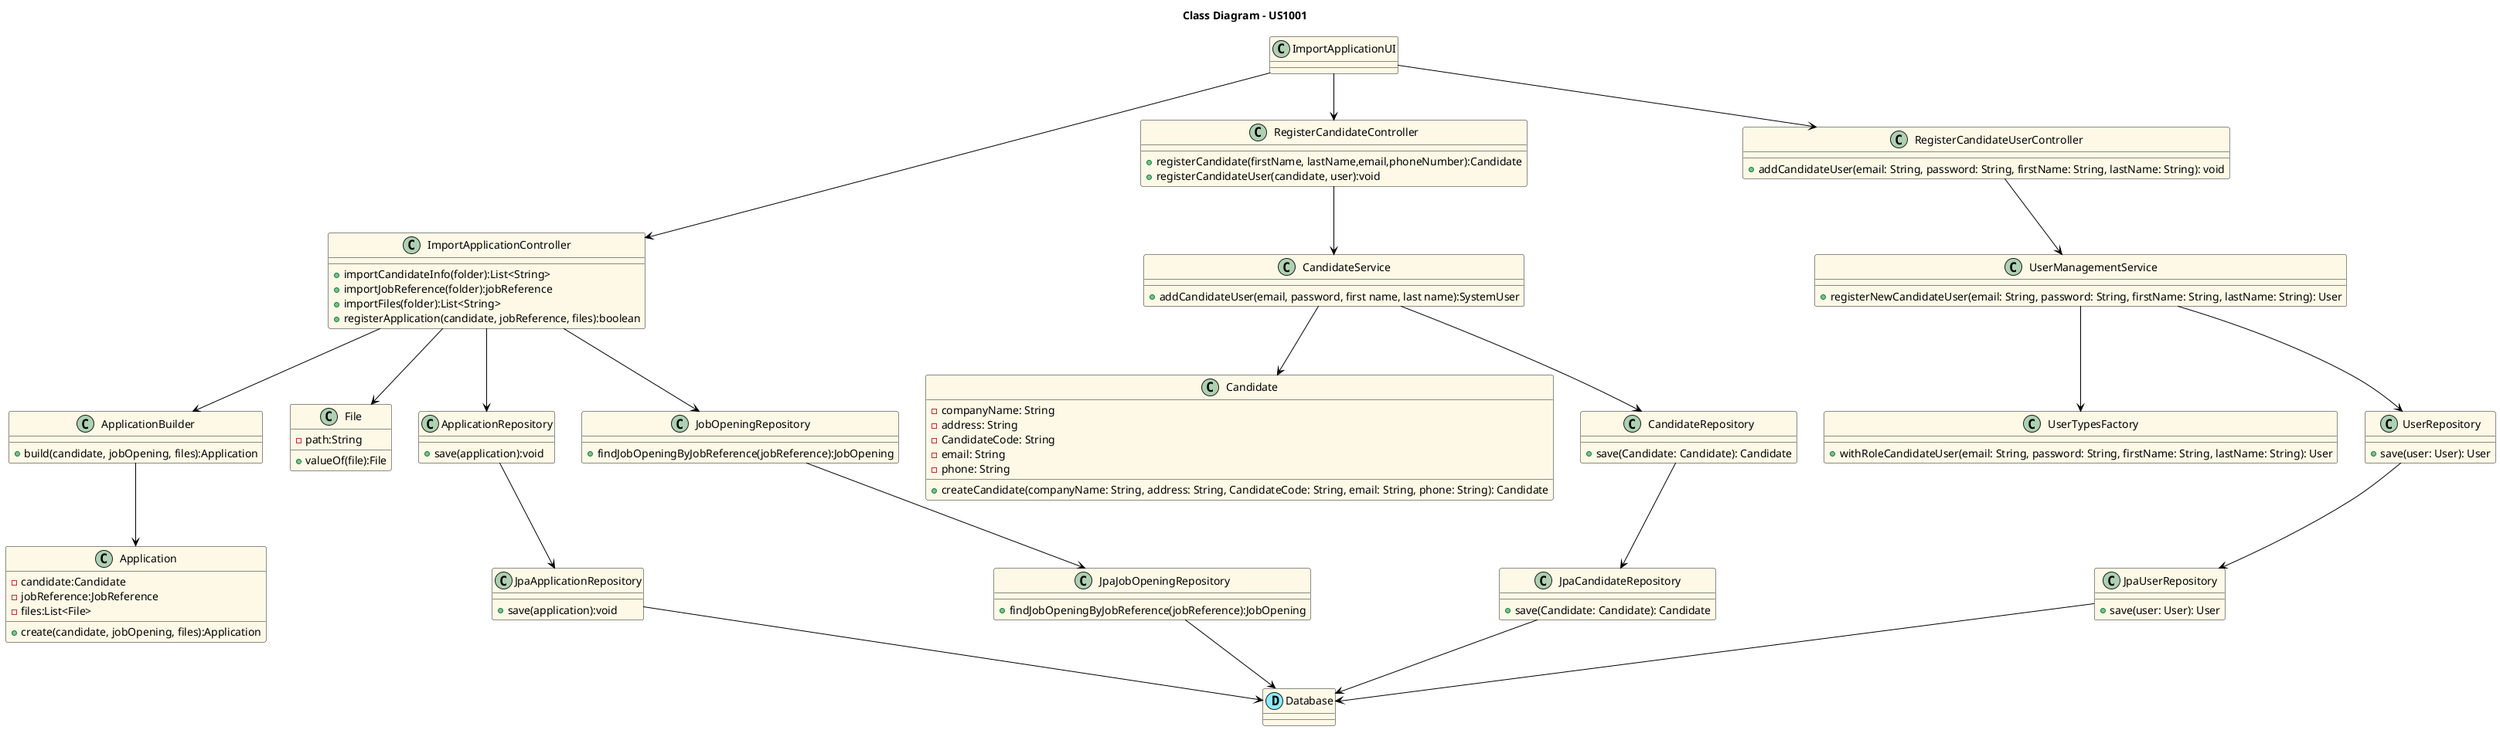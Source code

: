 @startuml

title Class Diagram - US1001

skinparam class {
    skinparam classAttributeIconSize 0
    skinparam packageStyle rectangle
    skinparam shadowing false
    skinparam linetype polyline
    BackgroundColor #FEF9E7
    ArrowColor Black
}

class "ImportApplicationUI" as UI {}

class "ImportApplicationController" as ApplicationController {
    +importCandidateInfo(folder):List<String>
    +importJobReference(folder):jobReference
    +importFiles(folder):List<String>
    +registerApplication(candidate, jobReference, files):boolean
}

class ApplicationBuilder{
    +build(candidate, jobOpening, files):Application
}

class Application{
    -candidate:Candidate
    -jobReference:JobReference
    -files:List<File>
    +create(candidate, jobOpening, files):Application

}
class File{
    -path:String
    + valueOf(file):File
}
class "Database" as DB <<(D, #8BEBFF)>> {
}

class ApplicationRepository{
    +save(application):void
}

class JpaApplicationRepository{
    +save(application):void
}

class JobOpeningRepository{
    +findJobOpeningByJobReference(jobReference):JobOpening
}
class JpaJobOpeningRepository{
    +findJobOpeningByJobReference(jobReference):JobOpening
}

class "RegisterCandidateController" as CandidateController {
    +registerCandidate(firstName, lastName,email,phoneNumber):Candidate
    +registerCandidateUser(candidate, user):void
}

class "CandidateService" as CandidateService {
    +addCandidateUser(email, password, first name, last name):SystemUser
}

class "Candidate" as Candidate {
    -companyName: String
    -address: String
    -CandidateCode: String
    -email: String
    -phone: String
    +createCandidate(companyName: String, address: String, CandidateCode: String, email: String, phone: String): Candidate
}

class "CandidateRepository" as CandidateRepository {
    +save(Candidate: Candidate): Candidate
}

class "JpaCandidateRepository" as JpaCandidateRepository {
    +save(Candidate: Candidate): Candidate
}

class "RegisterCandidateUserController" as CandidateUserController {
    +addCandidateUser(email: String, password: String, firstName: String, lastName: String): void
}

class "UserManagementService" as ManagementService {
    +registerNewCandidateUser(email: String, password: String, firstName: String, lastName: String): User
}

class "UserTypesFactory" as Factory {
    +withRoleCandidateUser(email: String, password: String, firstName: String, lastName: String): User
}

class "UserRepository" as UserRepository {
    +save(user: User): User
}

class "JpaUserRepository" as JpaUserRepository {
    +save(user: User): User
}

class "Database" as DB <<(D, #8BEBFF)>> {
}

UI --> CandidateController
CandidateController --> CandidateService
CandidateService --> Candidate
CandidateService --> CandidateRepository
CandidateRepository --> JpaCandidateRepository
JpaCandidateRepository --> DB
UI --> CandidateUserController
CandidateUserController --> ManagementService
ManagementService --> Factory
ManagementService --> UserRepository
UserRepository --> JpaUserRepository
JpaUserRepository --> DB


UI --> ApplicationController

'ApplicationController

ApplicationController --> JobOpeningRepository
ApplicationController --> ApplicationRepository
ApplicationController --> File
ApplicationController --> ApplicationBuilder
ApplicationBuilder --> Application



'Repository
JobOpeningRepository --> JpaJobOpeningRepository
ApplicationRepository --> JpaApplicationRepository
JpaApplicationRepository --> DB
JpaJobOpeningRepository --> DB



@enduml